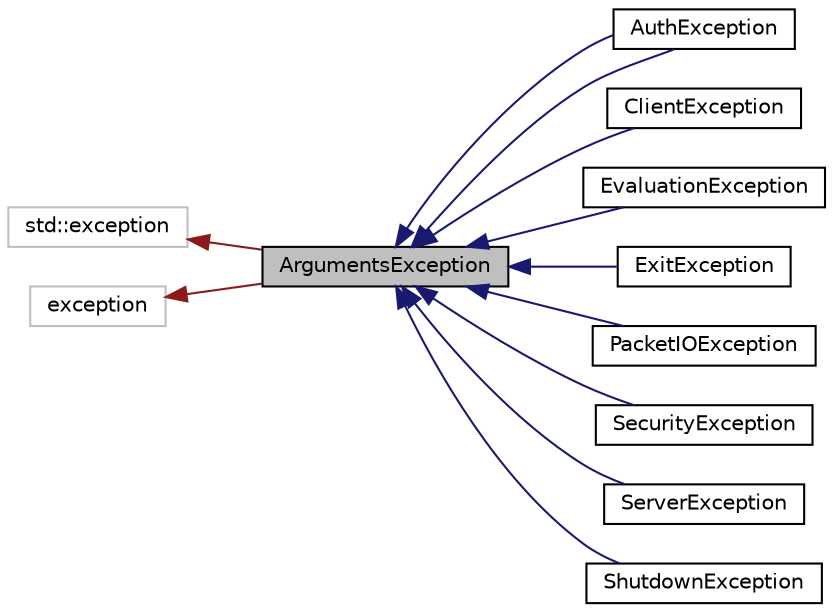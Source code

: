digraph "ArgumentsException"
{
  edge [fontname="Helvetica",fontsize="10",labelfontname="Helvetica",labelfontsize="10"];
  node [fontname="Helvetica",fontsize="10",shape=record];
  rankdir="LR";
  Node1 [label="ArgumentsException",height=0.2,width=0.4,color="black", fillcolor="grey75", style="filled", fontcolor="black"];
  Node2 -> Node1 [dir="back",color="firebrick4",fontsize="10",style="solid",fontname="Helvetica"];
  Node2 [label="std::exception",height=0.2,width=0.4,color="grey75", fillcolor="white", style="filled"];
  Node3 -> Node1 [dir="back",color="firebrick4",fontsize="10",style="solid",fontname="Helvetica"];
  Node3 [label="exception",height=0.2,width=0.4,color="grey75", fillcolor="white", style="filled"];
  Node1 -> Node4 [dir="back",color="midnightblue",fontsize="10",style="solid",fontname="Helvetica"];
  Node4 [label="AuthException",height=0.2,width=0.4,color="black", fillcolor="white", style="filled",URL="$classAuthException.html"];
  Node1 -> Node4 [dir="back",color="midnightblue",fontsize="10",style="solid",fontname="Helvetica"];
  Node1 -> Node5 [dir="back",color="midnightblue",fontsize="10",style="solid",fontname="Helvetica"];
  Node5 [label="ClientException",height=0.2,width=0.4,color="black", fillcolor="white", style="filled",URL="$classClientException.html"];
  Node1 -> Node6 [dir="back",color="midnightblue",fontsize="10",style="solid",fontname="Helvetica"];
  Node6 [label="EvaluationException",height=0.2,width=0.4,color="black", fillcolor="white", style="filled",URL="$classEvaluationException.html"];
  Node1 -> Node7 [dir="back",color="midnightblue",fontsize="10",style="solid",fontname="Helvetica"];
  Node7 [label="ExitException",height=0.2,width=0.4,color="black", fillcolor="white", style="filled",URL="$classExitException.html"];
  Node1 -> Node8 [dir="back",color="midnightblue",fontsize="10",style="solid",fontname="Helvetica"];
  Node8 [label="PacketIOException",height=0.2,width=0.4,color="black", fillcolor="white", style="filled",URL="$classPacketIOException.html"];
  Node1 -> Node9 [dir="back",color="midnightblue",fontsize="10",style="solid",fontname="Helvetica"];
  Node9 [label="SecurityException",height=0.2,width=0.4,color="black", fillcolor="white", style="filled",URL="$classSecurityException.html"];
  Node1 -> Node10 [dir="back",color="midnightblue",fontsize="10",style="solid",fontname="Helvetica"];
  Node10 [label="ServerException",height=0.2,width=0.4,color="black", fillcolor="white", style="filled",URL="$classServerException.html"];
  Node1 -> Node11 [dir="back",color="midnightblue",fontsize="10",style="solid",fontname="Helvetica"];
  Node11 [label="ShutdownException",height=0.2,width=0.4,color="black", fillcolor="white", style="filled",URL="$classShutdownException.html"];
}
